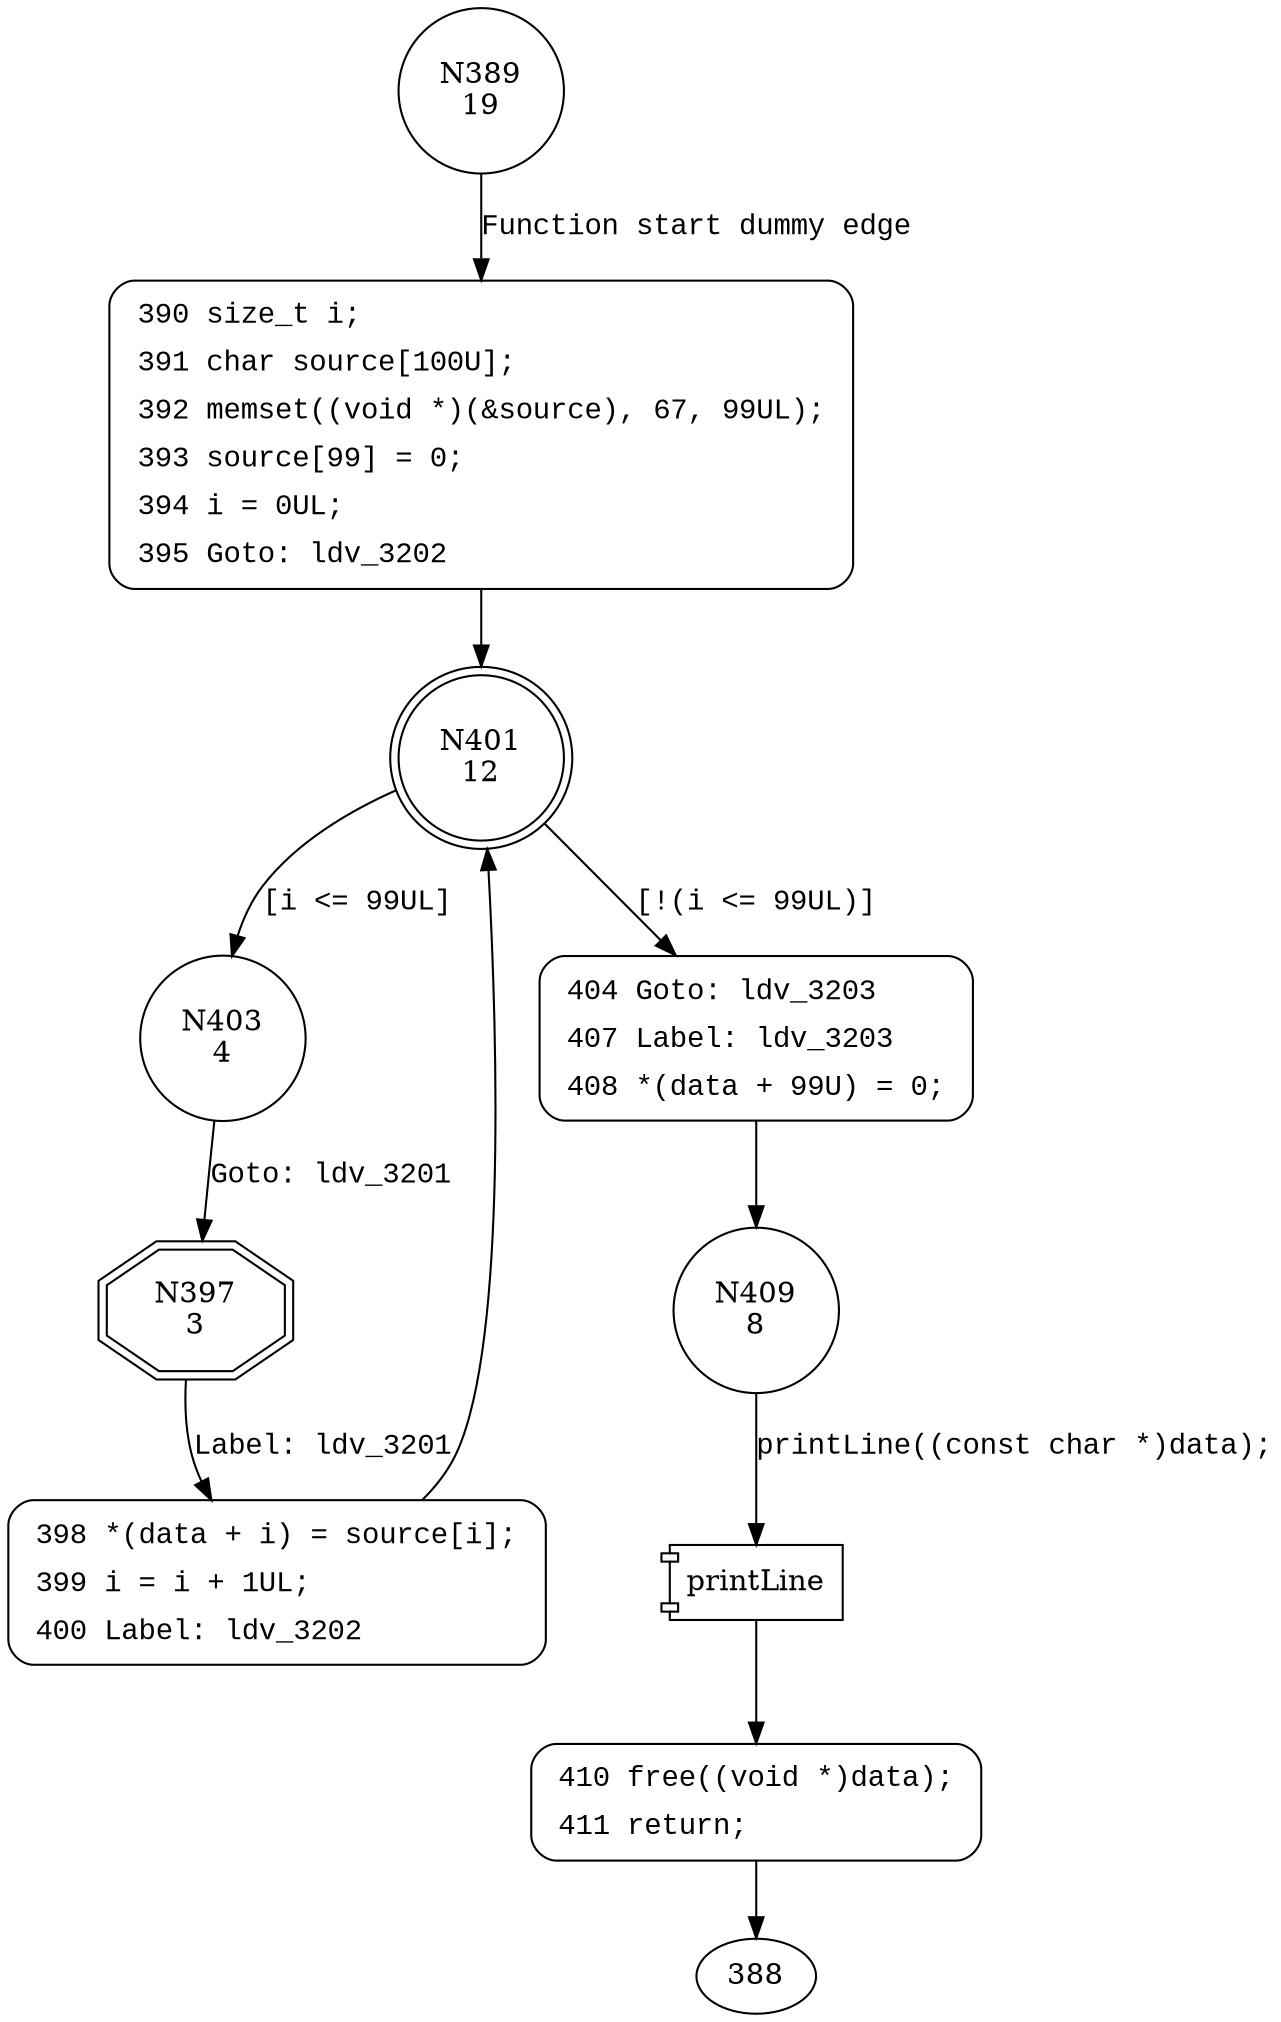 digraph CWE122_Heap_Based_Buffer_Overflow__c_CWE805_char_loop_53d_badSink {
389 [shape="circle" label="N389\n19"]
390 [shape="circle" label="N390\n18"]
401 [shape="doublecircle" label="N401\n12"]
403 [shape="circle" label="N403\n4"]
404 [shape="circle" label="N404\n11"]
409 [shape="circle" label="N409\n8"]
410 [shape="circle" label="N410\n7"]
397 [shape="doubleoctagon" label="N397\n3"]
398 [shape="circle" label="N398\n2"]
390 [style="filled,bold" penwidth="1" fillcolor="white" fontname="Courier New" shape="Mrecord" label=<<table border="0" cellborder="0" cellpadding="3" bgcolor="white"><tr><td align="right">390</td><td align="left">size_t i;</td></tr><tr><td align="right">391</td><td align="left">char source[100U];</td></tr><tr><td align="right">392</td><td align="left">memset((void *)(&amp;source), 67, 99UL);</td></tr><tr><td align="right">393</td><td align="left">source[99] = 0;</td></tr><tr><td align="right">394</td><td align="left">i = 0UL;</td></tr><tr><td align="right">395</td><td align="left">Goto: ldv_3202</td></tr></table>>]
390 -> 401[label=""]
404 [style="filled,bold" penwidth="1" fillcolor="white" fontname="Courier New" shape="Mrecord" label=<<table border="0" cellborder="0" cellpadding="3" bgcolor="white"><tr><td align="right">404</td><td align="left">Goto: ldv_3203</td></tr><tr><td align="right">407</td><td align="left">Label: ldv_3203</td></tr><tr><td align="right">408</td><td align="left">*(data + 99U) = 0;</td></tr></table>>]
404 -> 409[label=""]
410 [style="filled,bold" penwidth="1" fillcolor="white" fontname="Courier New" shape="Mrecord" label=<<table border="0" cellborder="0" cellpadding="3" bgcolor="white"><tr><td align="right">410</td><td align="left">free((void *)data);</td></tr><tr><td align="right">411</td><td align="left">return;</td></tr></table>>]
410 -> 388[label=""]
398 [style="filled,bold" penwidth="1" fillcolor="white" fontname="Courier New" shape="Mrecord" label=<<table border="0" cellborder="0" cellpadding="3" bgcolor="white"><tr><td align="right">398</td><td align="left">*(data + i) = source[i];</td></tr><tr><td align="right">399</td><td align="left">i = i + 1UL;</td></tr><tr><td align="right">400</td><td align="left">Label: ldv_3202</td></tr></table>>]
398 -> 401[label=""]
389 -> 390 [label="Function start dummy edge" fontname="Courier New"]
401 -> 403 [label="[i <= 99UL]" fontname="Courier New"]
401 -> 404 [label="[!(i <= 99UL)]" fontname="Courier New"]
100001 [shape="component" label="printLine"]
409 -> 100001 [label="printLine((const char *)data);" fontname="Courier New"]
100001 -> 410 [label="" fontname="Courier New"]
403 -> 397 [label="Goto: ldv_3201" fontname="Courier New"]
397 -> 398 [label="Label: ldv_3201" fontname="Courier New"]
}